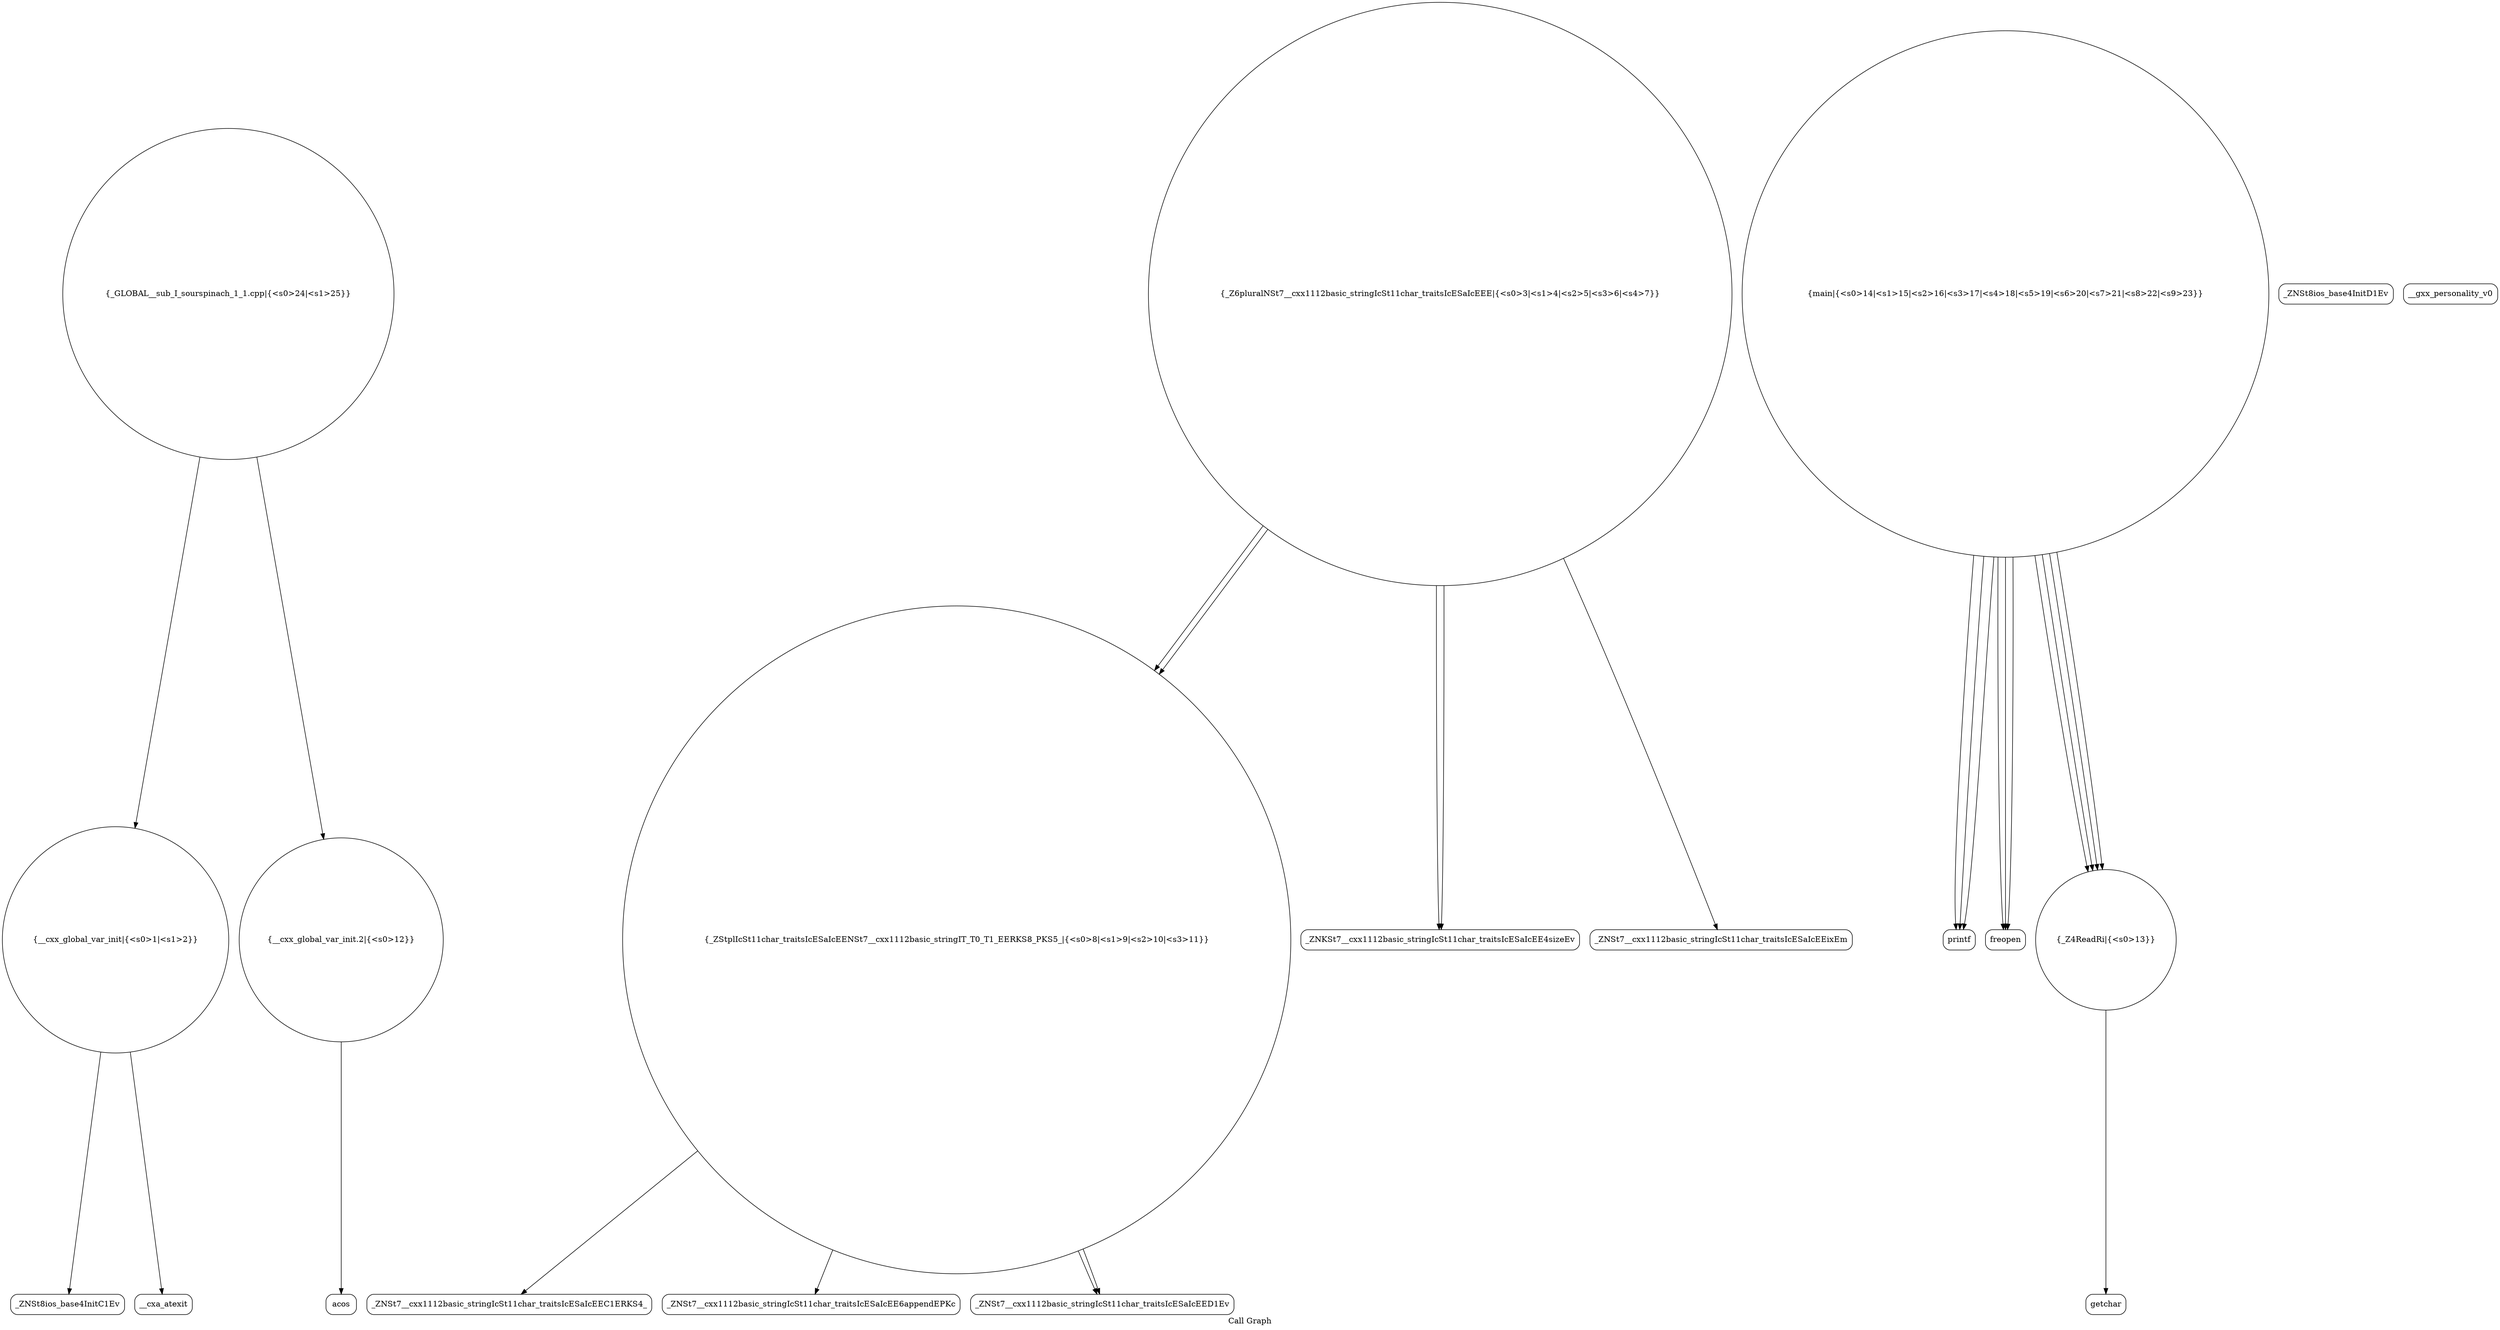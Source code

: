 digraph "Call Graph" {
	label="Call Graph";

	Node0x558356e1a4c0 [shape=record,shape=circle,label="{__cxx_global_var_init|{<s0>1|<s1>2}}"];
	Node0x558356e1a4c0:s0 -> Node0x558356e1a950[color=black];
	Node0x558356e1a4c0:s1 -> Node0x558356e1aa50[color=black];
	Node0x558356e1ac50 [shape=record,shape=circle,label="{_ZStplIcSt11char_traitsIcESaIcEENSt7__cxx1112basic_stringIT_T0_T1_EERKS8_PKS5_|{<s0>8|<s1>9|<s2>10|<s3>11}}"];
	Node0x558356e1ac50:s0 -> Node0x558356e1b050[color=black];
	Node0x558356e1ac50:s1 -> Node0x558356e1b0d0[color=black];
	Node0x558356e1ac50:s2 -> Node0x558356e1b1d0[color=black];
	Node0x558356e1ac50:s3 -> Node0x558356e1b1d0[color=black];
	Node0x558356e1afd0 [shape=record,shape=Mrecord,label="{printf}"];
	Node0x558356e1a9d0 [shape=record,shape=Mrecord,label="{_ZNSt8ios_base4InitD1Ev}"];
	Node0x558356e1ad50 [shape=record,shape=Mrecord,label="{acos}"];
	Node0x558356e1b0d0 [shape=record,shape=Mrecord,label="{_ZNSt7__cxx1112basic_stringIcSt11char_traitsIcESaIcEE6appendEPKc}"];
	Node0x558356e1aad0 [shape=record,shape=circle,label="{_Z6pluralNSt7__cxx1112basic_stringIcSt11char_traitsIcESaIcEEE|{<s0>3|<s1>4|<s2>5|<s3>6|<s4>7}}"];
	Node0x558356e1aad0:s0 -> Node0x558356e1ab50[color=black];
	Node0x558356e1aad0:s1 -> Node0x558356e1ab50[color=black];
	Node0x558356e1aad0:s2 -> Node0x558356e1abd0[color=black];
	Node0x558356e1aad0:s3 -> Node0x558356e1ac50[color=black];
	Node0x558356e1aad0:s4 -> Node0x558356e1ac50[color=black];
	Node0x558356e1ae50 [shape=record,shape=Mrecord,label="{getchar}"];
	Node0x558356e1b1d0 [shape=record,shape=Mrecord,label="{_ZNSt7__cxx1112basic_stringIcSt11char_traitsIcESaIcEED1Ev}"];
	Node0x558356e1abd0 [shape=record,shape=Mrecord,label="{_ZNSt7__cxx1112basic_stringIcSt11char_traitsIcESaIcEEixEm}"];
	Node0x558356e1af50 [shape=record,shape=Mrecord,label="{freopen}"];
	Node0x558356e1a950 [shape=record,shape=Mrecord,label="{_ZNSt8ios_base4InitC1Ev}"];
	Node0x558356e1acd0 [shape=record,shape=circle,label="{__cxx_global_var_init.2|{<s0>12}}"];
	Node0x558356e1acd0:s0 -> Node0x558356e1ad50[color=black];
	Node0x558356e1b050 [shape=record,shape=Mrecord,label="{_ZNSt7__cxx1112basic_stringIcSt11char_traitsIcESaIcEEC1ERKS4_}"];
	Node0x558356e1aa50 [shape=record,shape=Mrecord,label="{__cxa_atexit}"];
	Node0x558356e1add0 [shape=record,shape=circle,label="{_Z4ReadRi|{<s0>13}}"];
	Node0x558356e1add0:s0 -> Node0x558356e1ae50[color=black];
	Node0x558356e1b150 [shape=record,shape=Mrecord,label="{__gxx_personality_v0}"];
	Node0x558356e1ab50 [shape=record,shape=Mrecord,label="{_ZNKSt7__cxx1112basic_stringIcSt11char_traitsIcESaIcEE4sizeEv}"];
	Node0x558356e1aed0 [shape=record,shape=circle,label="{main|{<s0>14|<s1>15|<s2>16|<s3>17|<s4>18|<s5>19|<s6>20|<s7>21|<s8>22|<s9>23}}"];
	Node0x558356e1aed0:s0 -> Node0x558356e1af50[color=black];
	Node0x558356e1aed0:s1 -> Node0x558356e1af50[color=black];
	Node0x558356e1aed0:s2 -> Node0x558356e1af50[color=black];
	Node0x558356e1aed0:s3 -> Node0x558356e1add0[color=black];
	Node0x558356e1aed0:s4 -> Node0x558356e1afd0[color=black];
	Node0x558356e1aed0:s5 -> Node0x558356e1add0[color=black];
	Node0x558356e1aed0:s6 -> Node0x558356e1add0[color=black];
	Node0x558356e1aed0:s7 -> Node0x558356e1add0[color=black];
	Node0x558356e1aed0:s8 -> Node0x558356e1afd0[color=black];
	Node0x558356e1aed0:s9 -> Node0x558356e1afd0[color=black];
	Node0x558356e1b250 [shape=record,shape=circle,label="{_GLOBAL__sub_I_sourspinach_1_1.cpp|{<s0>24|<s1>25}}"];
	Node0x558356e1b250:s0 -> Node0x558356e1a4c0[color=black];
	Node0x558356e1b250:s1 -> Node0x558356e1acd0[color=black];
}
